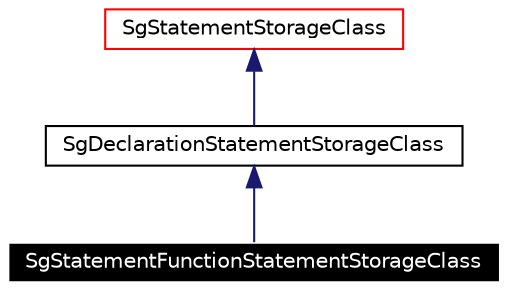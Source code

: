 digraph G
{
  edge [fontname="Helvetica",fontsize=10,labelfontname="Helvetica",labelfontsize=10];
  node [fontname="Helvetica",fontsize=10,shape=record];
  Node1 [label="SgStatementFunctionStatementStorageClass",height=0.2,width=0.4,color="white", fillcolor="black", style="filled" fontcolor="white"];
  Node2 -> Node1 [dir=back,color="midnightblue",fontsize=10,style="solid",fontname="Helvetica"];
  Node2 [label="SgDeclarationStatementStorageClass",height=0.2,width=0.4,color="black",URL="$classSgDeclarationStatementStorageClass.html"];
  Node3 -> Node2 [dir=back,color="midnightblue",fontsize=10,style="solid",fontname="Helvetica"];
  Node3 [label="SgStatementStorageClass",height=0.2,width=0.4,color="red",URL="$classSgStatementStorageClass.html"];
}
